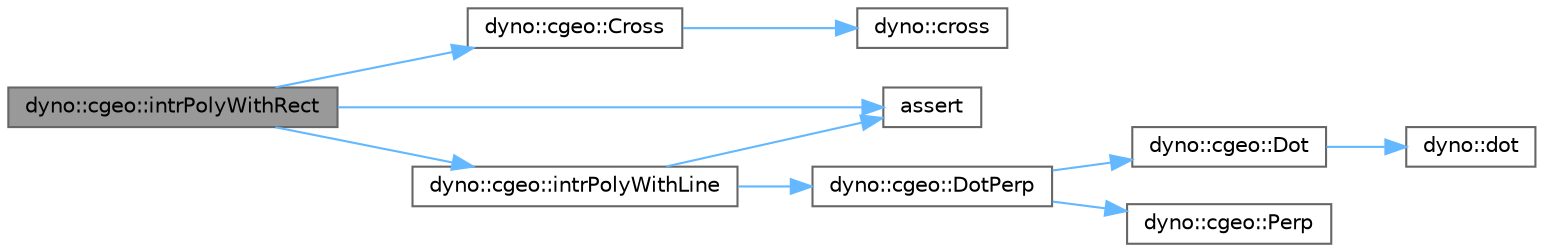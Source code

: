 digraph "dyno::cgeo::intrPolyWithRect"
{
 // LATEX_PDF_SIZE
  bgcolor="transparent";
  edge [fontname=Helvetica,fontsize=10,labelfontname=Helvetica,labelfontsize=10];
  node [fontname=Helvetica,fontsize=10,shape=box,height=0.2,width=0.4];
  rankdir="LR";
  Node1 [id="Node000001",label="dyno::cgeo::intrPolyWithRect",height=0.2,width=0.4,color="gray40", fillcolor="grey60", style="filled", fontcolor="black",tooltip=" "];
  Node1 -> Node2 [id="edge1_Node000001_Node000002",color="steelblue1",style="solid",tooltip=" "];
  Node2 [id="Node000002",label="assert",height=0.2,width=0.4,color="grey40", fillcolor="white", style="filled",URL="$_vulkan_swap_chain_8cpp.html#a21b5a77bb7dd2ff2a93f6c086da96d46",tooltip=" "];
  Node1 -> Node3 [id="edge2_Node000001_Node000003",color="steelblue1",style="solid",tooltip=" "];
  Node3 [id="Node000003",label="dyno::cgeo::Cross",height=0.2,width=0.4,color="grey40", fillcolor="white", style="filled",URL="$namespacedyno_1_1cgeo.html#a9abfd6ef81aa9d6739aa8b31b7192569",tooltip=" "];
  Node3 -> Node4 [id="edge3_Node000003_Node000004",color="steelblue1",style="solid",tooltip=" "];
  Node4 [id="Node000004",label="dyno::cross",height=0.2,width=0.4,color="grey40", fillcolor="white", style="filled",URL="$namespacedyno.html#a3a41eab550394ecaa0df89d68418ef98",tooltip=" "];
  Node1 -> Node5 [id="edge4_Node000001_Node000005",color="steelblue1",style="solid",tooltip=" "];
  Node5 [id="Node000005",label="dyno::cgeo::intrPolyWithLine",height=0.2,width=0.4,color="grey40", fillcolor="white", style="filled",URL="$namespacedyno_1_1cgeo.html#a83c092f15e662d899b37fc0048adfe64",tooltip=" "];
  Node5 -> Node2 [id="edge5_Node000005_Node000002",color="steelblue1",style="solid",tooltip=" "];
  Node5 -> Node6 [id="edge6_Node000005_Node000006",color="steelblue1",style="solid",tooltip=" "];
  Node6 [id="Node000006",label="dyno::cgeo::DotPerp",height=0.2,width=0.4,color="grey40", fillcolor="white", style="filled",URL="$namespacedyno_1_1cgeo.html#a256a80e8d94cc68eff842d3ce7d614e2",tooltip=" "];
  Node6 -> Node7 [id="edge7_Node000006_Node000007",color="steelblue1",style="solid",tooltip=" "];
  Node7 [id="Node000007",label="dyno::cgeo::Dot",height=0.2,width=0.4,color="grey40", fillcolor="white", style="filled",URL="$namespacedyno_1_1cgeo.html#af24aee977725afd06560c5b38cf4017f",tooltip=" "];
  Node7 -> Node8 [id="edge8_Node000007_Node000008",color="steelblue1",style="solid",tooltip=" "];
  Node8 [id="Node000008",label="dyno::dot",height=0.2,width=0.4,color="grey40", fillcolor="white", style="filled",URL="$namespacedyno.html#a4507df9ee65a41a57037f78bebad27eb",tooltip=" "];
  Node6 -> Node9 [id="edge9_Node000006_Node000009",color="steelblue1",style="solid",tooltip=" "];
  Node9 [id="Node000009",label="dyno::cgeo::Perp",height=0.2,width=0.4,color="grey40", fillcolor="white", style="filled",URL="$namespacedyno_1_1cgeo.html#ad5d74fc4132f5dd7da53001115d45510",tooltip=" "];
}
